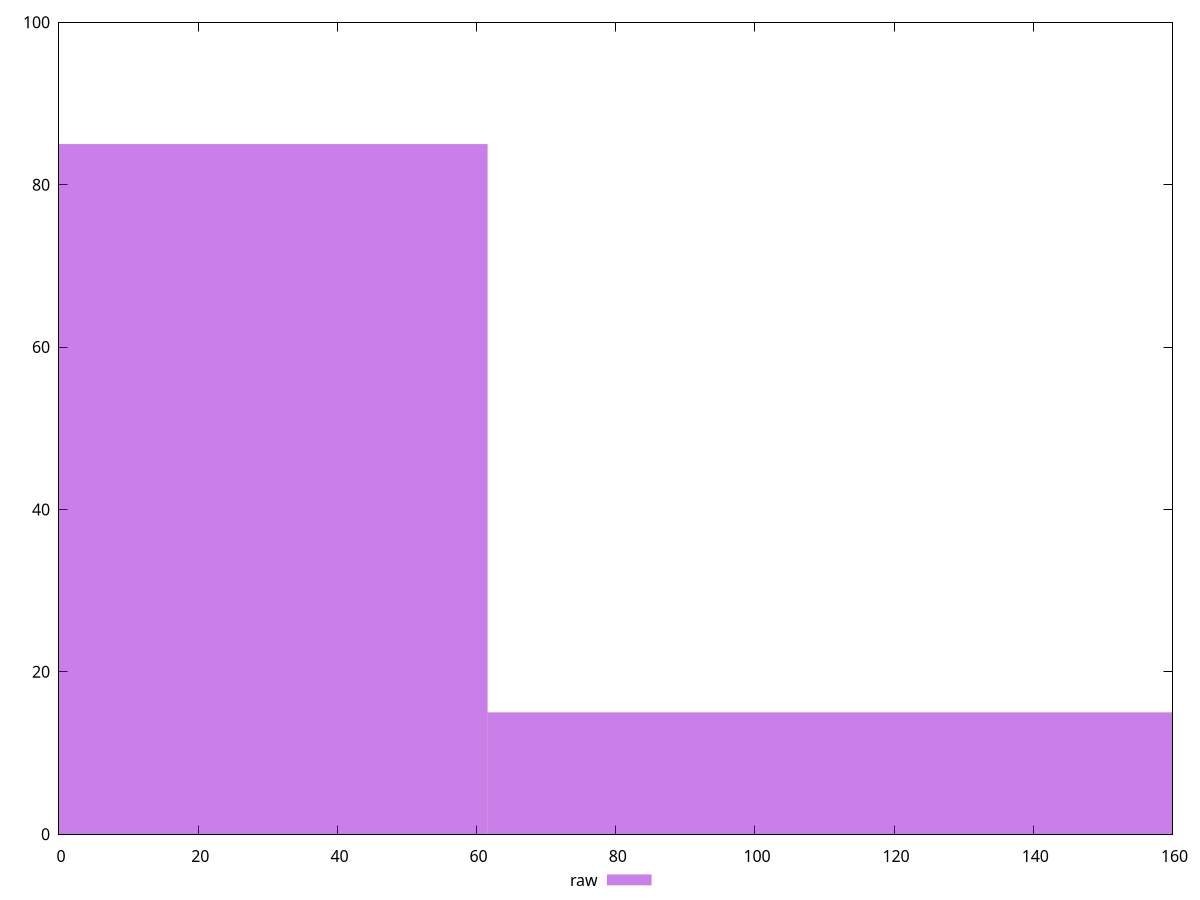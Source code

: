 reset

$raw <<EOF
0 85
123.17067344521567 15
EOF

set key outside below
set boxwidth 123.17067344521567
set xrange [0:160]
set yrange [0:100]
set trange [0:100]
set style fill transparent solid 0.5 noborder
set terminal svg size 640, 490 enhanced background rgb 'white'
set output "report_00018_2021-02-10T15-25-16.877Z/unminified-javascript/samples/pages+cached+noadtech/raw/histogram.svg"

plot $raw title "raw" with boxes

reset
